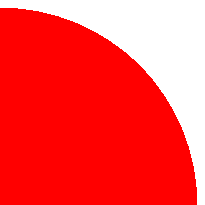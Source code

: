 % context --metapost --format=metafun --pdf direct-001.mp

beginfig(1) ;
    fill fullcircle scaled 5cm withcolor red ;
endfig ;

beginfig(2) ;
    fill fullcircle scaled 3cm withcolor blue ;
endfig ;

beginfig(3) ;
    fill fullcircle scaled 6cm withcolor green ;
    draw textext("it seems to work") ;
endfig ;
